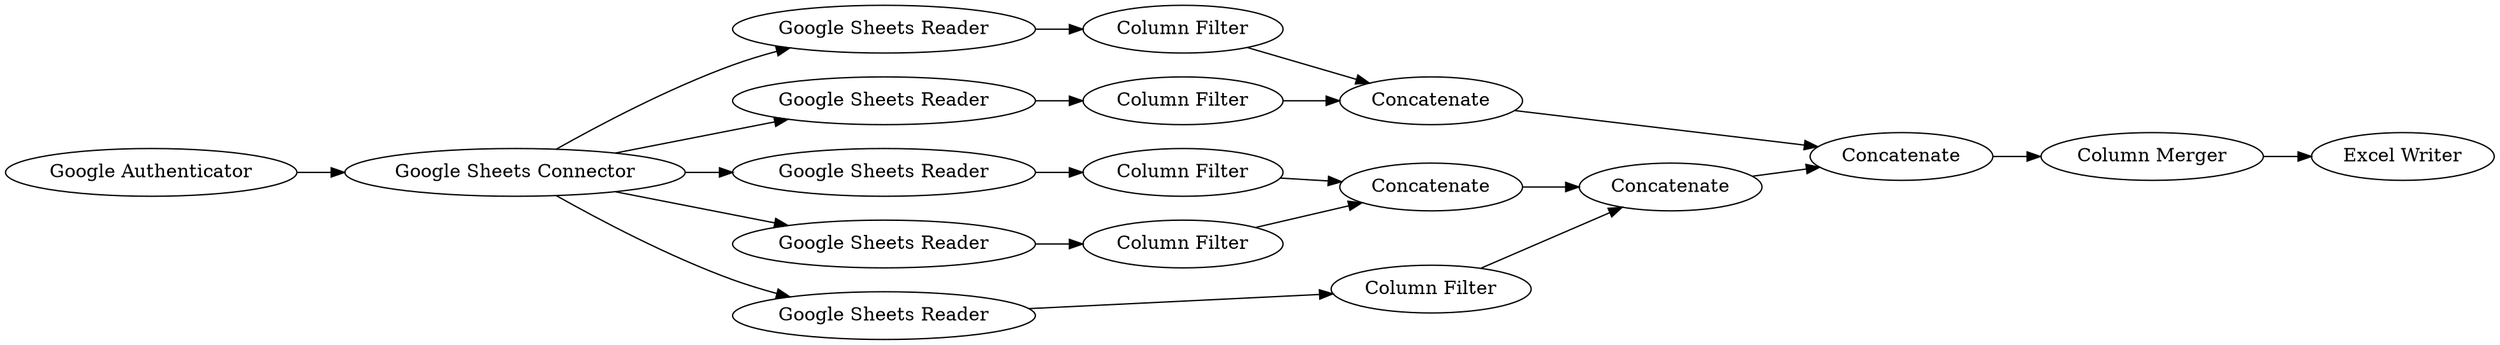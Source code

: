 digraph {
	23 -> 24
	25 -> 29
	30 -> 32
	27 -> 28
	2 -> 4
	4 -> 6
	10 -> 25
	29 -> 30
	9 -> 23
	4 -> 11
	4 -> 12
	11 -> 22
	28 -> 30
	12 -> 27
	22 -> 24
	6 -> 26
	4 -> 10
	32 -> 33
	24 -> 29
	26 -> 28
	4 -> 9
	24 [label=Concatenate]
	27 [label="Column Filter"]
	32 [label="Column Merger"]
	22 [label="Column Filter"]
	29 [label=Concatenate]
	28 [label=Concatenate]
	9 [label="Google Sheets Reader"]
	11 [label="Google Sheets Reader"]
	4 [label="Google Sheets Connector"]
	26 [label="Column Filter"]
	23 [label="Column Filter"]
	10 [label="Google Sheets Reader"]
	6 [label="Google Sheets Reader"]
	25 [label="Column Filter"]
	33 [label="Excel Writer"]
	30 [label=Concatenate]
	2 [label="Google Authenticator"]
	12 [label="Google Sheets Reader"]
	rankdir=LR
}
